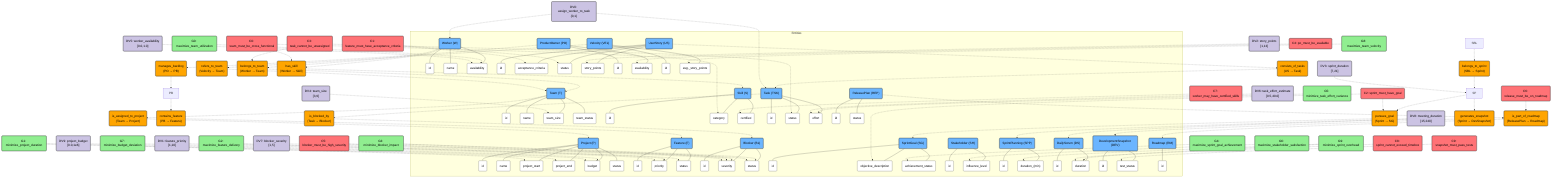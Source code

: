graph TD
    %% Styling Definitions
    classDef entityStyle fill:#6BB5FF,stroke:#333,stroke-width:2px,color:#000
    classDef attrStyle fill:#fff,stroke:#333,stroke-width:1px,color:#000
    classDef relStyle fill:#FFA500,stroke:#333,stroke-width:2px,color:#000
    classDef goalStyle fill:#90EE90,stroke:#333,stroke-width:2px,color:#000
    classDef condStyle fill:#FF7276,stroke:#333,stroke-width:2px,color:#000
    classDef decvarStyle fill:#CBC3E3,stroke:#333,stroke-width:2px,color:#000

    %% ENTITIES AND THEIR ATTRIBUTES
    subgraph Entities
        P("Project (P)"):::entityStyle
        P_id("id"):::attrStyle
        P_name("name"):::attrStyle
        P_start("project_start"):::attrStyle
        P_end("project_end"):::attrStyle
        P_budget("budget"):::attrStyle
        P_status("status"):::attrStyle

        T("Team (T)"):::entityStyle
        T_id("id"):::attrStyle
        T_name("name"):::attrStyle
        T_size("team_size"):::attrStyle
        T_status("team_status"):::attrStyle

        W("Worker (W)"):::entityStyle
        W_id("id"):::attrStyle
        W_name("name"):::attrStyle
        W_availability("availability"):::attrStyle

        F("Feature (F)"):::entityStyle
        F_id("id"):::attrStyle
        F_priority("priority"):::attrStyle
        F_status("status"):::attrStyle

        S("Skill (S)"):::entityStyle
        S_id("id"):::attrStyle
        S_category("category"):::attrStyle
        S_certified("certified"):::attrStyle

        US("UserStory (US)"):::entityStyle
        US_id("id"):::attrStyle
        US_acceptance("acceptance_criteria"):::attrStyle
        US_status("status"):::attrStyle
        US_points("story_points"):::attrStyle

        TSK("Task (TSK)"):::entityStyle
        TSK_id("id"):::attrStyle
        TSK_status("status"):::attrStyle
        TSK_effort("effort"):::attrStyle

        BL("Blocker (BL)"):::entityStyle
        BL_id("id"):::attrStyle
        BL_severity("severity"):::attrStyle
        BL_status("status"):::attrStyle

        PO("ProductOwner (PO)"):::entityStyle
        PO_id("id"):::attrStyle
        PO_availability("availability"):::attrStyle

        SG("SprintGoal (SG)"):::entityStyle
        SG_id("id"):::attrStyle
        SG_desc("objective_description"):::attrStyle
        SG_status("achievement_status"):::attrStyle

        SH("Stakeholder (SH)"):::entityStyle
        SH_id("id"):::attrStyle
        SH_influence("influence_level"):::attrStyle

        VEL("Velocity (VEL)"):::entityStyle
        VEL_id("id"):::attrStyle
        VEL_avg("avg._story_points"):::attrStyle

        SPP("SprintPlanning (SPP)"):::entityStyle
        SPP_id("id"):::attrStyle
        SPP_duration("duration_(min)"):::attrStyle

        DS("DailyScrum (DS)"):::entityStyle
        DS_id("id"):::attrStyle
        DS_duration("duration"):::attrStyle

        DEV("DevelopmentSnapshot (DEV)"):::entityStyle
        DEV_id("id"):::attrStyle
        DEV_test("test_status"):::attrStyle

        REP("ReleasePlan (REP)"):::entityStyle
        REP_id("id"):::attrStyle
        REP_status("status"):::attrStyle

        RM("Roadmap (RM)"):::entityStyle
        RM_id("id"):::attrStyle
    end

    %% Connect Entities to their Attributes
    P --- P_id & P_name & P_start & P_end & P_budget & P_status
    T --- T_id & T_name & T_size & T_status
    W --- W_id & W_name & W_availability
    F --- F_id & F_priority & F_status
    S --- S_id & S_category & S_certified
    US --- US_id & US_acceptance & US_status & US_points
    TSK --- TSK_id & TSK_status & TSK_effort
    BL --- BL_id & BL_severity & BL_status
    PO --- PO_id & PO_availability
    SG --- SG_id & SG_desc & SG_status
    SH --- SH_id & SH_influence
    VEL --- VEL_id & VEL_avg
    SPP --- SPP_id & SPP_duration
    DS --- DS_id & DS_duration
    DEV --- DEV_id & DEV_test
    REP --- REP_id & REP_status
    RM --- RM_id

    %% RELATIONS (Orange)
    R1("is_assigned_to_project<br/>(Team → Project)"):::relStyle
    R2("belongs_to_team<br/>(Worker → Team)"):::relStyle
    R3("has_skill<br/>(Worker → Skill)"):::relStyle
    R5("manages_backlog<br/>(PO → PB)"):::relStyle
    R7("contains_feature<br/>(PB → Feature)"):::relStyle
    R10("consists_of_tasks<br/>(US → Task)"):::relStyle
    R12("belongs_to_sprint<br/>(SBL → Sprint)"):::relStyle
    R13("pursues_goal<br/>(Sprint → SG)"):::relStyle
    R16("is_blocked_by<br/>(Task → Blocker)"):::relStyle
    R19("refers_to_team<br/>(Velocity → Team)"):::relStyle
    R21("is_part_of_roadmap<br/>(ReleasePlan → Roadmap)"):::relStyle
    R22("generates_snapshot<br/>(Sprint → DevSnapshot)"):::relStyle

    %% Connect Relations to Entities
    T -.-> R1
    R1 -.-> P

    W -.-> R2
    R2 -.-> T

    W -.-> R3
    R3 -.-> S

    PO -.-> R5
    R5 -.-> PB

    PB -.-> R7
    R7 -.-> F

    US -.-> R10
    R10 -.-> TSK

    SBL -.-> R12
    R12 -.-> SP

    SP -.-> R13
    R13 -.-> SG

    TSK -.-> R16
    R16 -.-> BL

    VEL -.-> R19
    R19 -.-> T

    REP -.-> R21
    R21 -.-> RM

    SP -.-> R22
    R22 -.-> DEV

    %% GOALS (Green)
    G0("G0: maximize_team_utilization"):::goalStyle
    G1("G1: minimize_project_duration"):::goalStyle
    G2("G2: maximize_feature_delivery"):::goalStyle
    G3("G3: minimize_blocker_impact"):::goalStyle
    G4("G4: maximize_sprint_goal_achievement"):::goalStyle
    G5("G5: minimize_task_effort_variance"):::goalStyle
    G6("G6: maximize_stakeholder_satisfaction"):::goalStyle
    G7("G7: minimize_budget_deviation"):::goalStyle
    G8("G8: maximize_team_velocity"):::goalStyle
    G9("G9: minimize_sprint_overhead"):::goalStyle

    %% Connect Goals to Entity Attributes
    G0 -.-> W_availability
    G1 -.-> P_start
    G1 -.-> P_end
    G2 -.-> F_priority
    G2 -.-> F_status
    G3 -.-> BL_severity
    G3 -.-> BL_status
    G4 -.-> SG_status
    G5 -.-> TSK_effort
    G6 -.-> SH_influence
    G7 -.-> P_budget
    G8 -.-> VEL_avg
    G9 -.-> SPP_duration
    G9 -.-> DS_duration

    %% CONDITIONS (Red)
    C0("C0: team_must_be_cross_functional"):::condStyle
    C1("C1: feature_must_have_acceptance_criteria"):::condStyle
    C2("C2: sprint_must_have_goal"):::condStyle
    C3("C3: task_cannot_be_unassigned"):::condStyle
    C4("C4: po_must_be_available"):::condStyle
    C5("C5: blocker_must_be_high_severity"):::condStyle
    C6("C6: release_must_be_on_roadmap"):::condStyle
    C7("C7: worker_may_have_certified_skills"):::condStyle
    C8("C8: sprint_cannot_exceed_timebox"):::condStyle
    C9("C9: snapshot_must_pass_tests"):::condStyle

    %% Connect Conditions to Entity Attributes and Relations
    C0 -.-> S_category
    C0 -.-> R3
    C1 -.-> US_acceptance
    C1 -.-> US_status
    C2 -.-> SG_desc
    C2 -.-> R13
    C3 -.-> TSK_status
    C3 -.-> R2
    C4 -.-> PO_availability
    C5 -.-> BL_severity
    C5 -.-> BL_status
    C6 -.-> R21
    C7 -.-> S_certified
    C8 -.-> DS_duration
    C9 -.-> DEV_test

    %% DECISION VARIABLES (Purple)
    DV0("DV0: assign_worker_to_task<br/>{0,1}"):::decvarStyle
    DV1("DV1: feature_priority<br/>[1,10]"):::decvarStyle
    DV2("DV2: story_points<br/>[1,13]"):::decvarStyle
    DV3("DV3: sprint_duration<br/>[7,21]"):::decvarStyle
    DV4("DV4: team_size<br/>[3,9]"):::decvarStyle
    DV5("DV5: worker_availability<br/>[0.0,1.0]"):::decvarStyle
    DV6("DV6: task_effort_estimate<br/>[0.5,40.0]"):::decvarStyle
    DV7("DV7: blocker_severity<br/>[1,5]"):::decvarStyle
    DV8("DV8: meeting_duration<br/>[15,240]"):::decvarStyle
    DV9("DV9: project_budget<br/>[0.0,1e6]"):::decvarStyle

    %% Connect Decision Variables to Entities/Attributes
    DV0 -.-> W
    DV0 -.-> TSK
    DV1 -.-> F_priority
    DV2 -.-> US_points
    DV3 -.-> SP
    DV4 -.-> T_size
    DV5 -.-> W_availability
    DV6 -.-> TSK_effort
    DV7 -.-> BL_severity
    DV8 -.-> SPP
    DV8 -.-> DS
    DV9 -.-> P_budget